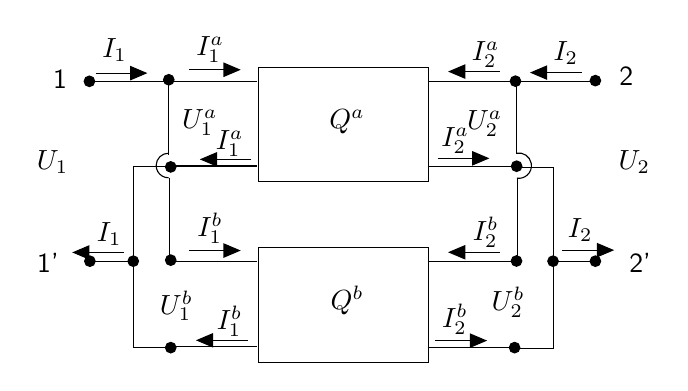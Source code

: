 \begin{tikzpicture}[y=-1cm]
\sf
\draw[black] (6.787,8.069) -- (6.249,8.069);
\draw[black] (0.911,8.069) -- (0.373,8.069);
\draw[black] (5.809,6.851) +(-101:0.161) arc (-101:99:0.161);
\draw[black] (5.789,7.004) -- (5.789,8.067);
\draw[black] (5.778,5.778) -- (5.778,6.707);
\draw[black] (1.36,6.849) +(-89:0.156) arc (-89:-271:0.156);
\draw[black] (1.371,7.007) -- (1.371,8.027);
\draw[black] (1.362,5.747) -- (1.362,6.711);
\draw[black] (5.813,6.869) -- (6.253,6.869) -- (6.253,9.169) -- (5.778,9.169);
\draw[black] (1.356,6.862) -- (0.916,6.862) -- (0.916,9.162) -- (1.391,9.162);
\path (3.629,8.676) node[text=black,anchor=base] {$Q^b$};
\path (3.629,6.378) node[text=black,anchor=base] {$Q^a$};
\path (0.196,5.873) node[text=black,anchor=base east] {1};
\path (0.091,8.213) node[text=black,anchor=base east] {1'};
\path (6.964,5.836) node[text=black,anchor=base west] {2};
\path (7.089,8.213) node[text=black,anchor=base west] {2'};
\path (6.953,6.902) node[text=black,anchor=base west] {$U_{2}$};
\path (0.211,6.902) node[text=black,anchor=base east] {$U_{1}$};
\path (6.589,7.767) node[text=black,anchor=base] {$I_{2}$};
\draw[arrows=-triangle 45,black] (6.364,7.924) -- (7.02,7.924);
\path (6.407,5.518) node[text=black,anchor=base] {$I_{2}$};
\draw[arrows=-triangle 45,black] (6.607,5.669) -- (5.951,5.669);
\filldraw[black] (6.782,5.771) ellipse (0.067cm and 0.067cm);
\filldraw[black] (6.782,8.064) ellipse (0.067cm and 0.067cm);
\filldraw[black] (6.244,8.064) ellipse (0.067cm and 0.067cm);
\filldraw[black] (0.913,8.064) ellipse (0.067cm and 0.067cm);
\path (0.607,7.813) node[text=black,anchor=base] {$I_{1}$};
\draw[arrows=-triangle 45,black] (0.793,7.953) -- (0.138,7.953);
\path (0.676,5.476) node[text=black,anchor=base] {$I_{1}$};
\draw[arrows=-triangle 45,black] (0.438,5.676) -- (1.093,5.676);
\filldraw[black] (0.362,8.064) ellipse (0.067cm and 0.067cm);
\filldraw[black] (0.356,5.78) ellipse (0.067cm and 0.067cm);
\path (1.409,6.384) node[text=black,anchor=base west] {$U_{1}^{a}$};
\path (5.724,6.389) node[text=black,anchor=base east] {$U_{2}^{a}$};
\draw[black] (1.407,6.856) -- (2.489,6.856);
\draw[arrows=-triangle 45,black] (4.751,9.073) -- (5.407,9.073);
\draw[arrows=-triangle 45,black] (5.567,7.951) -- (4.911,7.951);
\draw[black] (4.667,8.073) -- (5.749,8.073);
\draw[black] (4.656,9.162) -- (5.738,9.162);
\draw[arrows=-triangle 45,black] (1.622,7.929) -- (2.278,7.929);
\draw[arrows=-triangle 45,black] (2.364,9.069) -- (1.709,9.069);
\draw[black] (1.407,8.073) -- (2.489,8.073);
\draw[black] (1.407,9.151) -- (2.489,9.151);
\draw[black] (2.5,7.896) rectangle (4.658,9.351);
\filldraw[black] (5.756,9.162) ellipse (0.067cm and 0.067cm);
\filldraw[black] (5.78,8.062) ellipse (0.067cm and 0.067cm);
\filldraw[black] (1.389,9.162) ellipse (0.067cm and 0.067cm);
\filldraw[black] (1.389,8.051) ellipse (0.067cm and 0.067cm);
\path (1.889,7.751) node[text=black,anchor=base] {$I_{1}^{b}$};
\path (1.796,8.736) node[text=black,anchor=base east] {$U_{1}^{b}$};
\path (2.136,8.929) node[text=black,anchor=base] {$I_{1}^{b}$};
\path (5.389,7.807) node[text=black,anchor=base] {$I_{2}^{b}$};
\path (4.998,8.909) node[text=black,anchor=base] {$I_{2}^{b}$};
\path (5.34,8.689) node[text=black,anchor=base west] {$U_{2}^{b}$};
\filldraw[black] (1.364,5.76) ellipse (0.067cm and 0.067cm);
\filldraw[black] (1.389,6.867) ellipse (0.067cm and 0.067cm);
\filldraw[black] (5.767,5.778) ellipse (0.067cm and 0.067cm);
\filldraw[black] (5.782,6.858) ellipse (0.067cm and 0.067cm);
\draw[black] (2.5,5.6) rectangle (4.658,7.056);
\draw[black] (0.353,5.778) -- (2.489,5.778);
\draw[arrows=-triangle 45,black] (2.413,6.771) -- (1.758,6.771);
\draw[arrows=-triangle 45,black] (1.622,5.633) -- (2.278,5.633);
\draw[black] (4.656,6.867) -- (5.738,6.867);
\draw[black] (4.667,5.778) -- (6.753,5.778);
\draw[arrows=-triangle 45,black] (5.567,5.656) -- (4.911,5.656);
\draw[arrows=-triangle 45,black] (4.78,6.758) -- (5.436,6.758);
\path (1.889,5.456) node[text=black,anchor=base] {$I_{1}^{a}$};
\path (2.138,6.644) node[text=black,anchor=base] {$I_{1}^{a}$};
\path (5.389,5.511) node[text=black,anchor=base] {$I_{2}^{a}$};
\path (5.002,6.613) node[text=black,anchor=base] {$I_{2}^{a}$};

\end{tikzpicture}%

%% Configure (x)emacs for this file ...
%% Local Variables:
%% mode: latex
%% End: